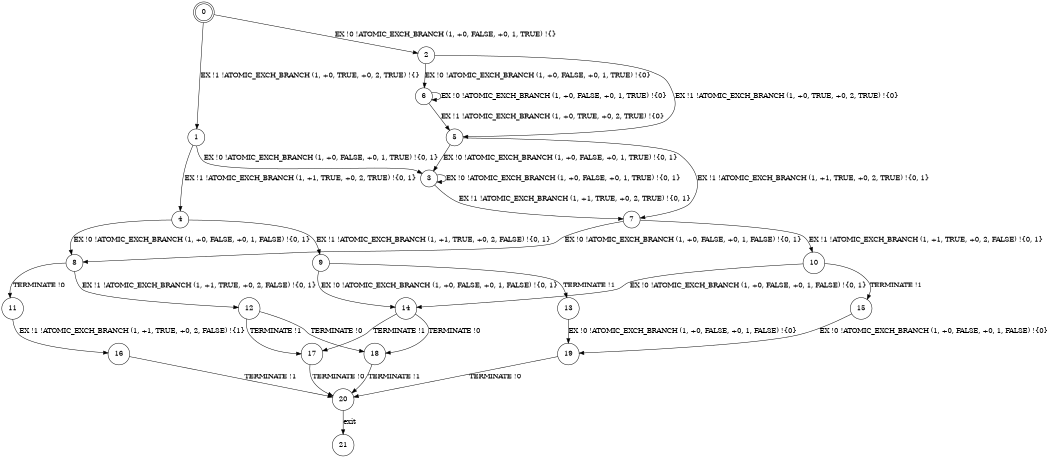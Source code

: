 digraph BCG {
size = "7, 10.5";
center = TRUE;
node [shape = circle];
0 [peripheries = 2];
0 -> 1 [label = "EX !1 !ATOMIC_EXCH_BRANCH (1, +0, TRUE, +0, 2, TRUE) !{}"];
0 -> 2 [label = "EX !0 !ATOMIC_EXCH_BRANCH (1, +0, FALSE, +0, 1, TRUE) !{}"];
1 -> 3 [label = "EX !0 !ATOMIC_EXCH_BRANCH (1, +0, FALSE, +0, 1, TRUE) !{0, 1}"];
1 -> 4 [label = "EX !1 !ATOMIC_EXCH_BRANCH (1, +1, TRUE, +0, 2, TRUE) !{0, 1}"];
2 -> 5 [label = "EX !1 !ATOMIC_EXCH_BRANCH (1, +0, TRUE, +0, 2, TRUE) !{0}"];
2 -> 6 [label = "EX !0 !ATOMIC_EXCH_BRANCH (1, +0, FALSE, +0, 1, TRUE) !{0}"];
3 -> 7 [label = "EX !1 !ATOMIC_EXCH_BRANCH (1, +1, TRUE, +0, 2, TRUE) !{0, 1}"];
3 -> 3 [label = "EX !0 !ATOMIC_EXCH_BRANCH (1, +0, FALSE, +0, 1, TRUE) !{0, 1}"];
4 -> 8 [label = "EX !0 !ATOMIC_EXCH_BRANCH (1, +0, FALSE, +0, 1, FALSE) !{0, 1}"];
4 -> 9 [label = "EX !1 !ATOMIC_EXCH_BRANCH (1, +1, TRUE, +0, 2, FALSE) !{0, 1}"];
5 -> 7 [label = "EX !1 !ATOMIC_EXCH_BRANCH (1, +1, TRUE, +0, 2, TRUE) !{0, 1}"];
5 -> 3 [label = "EX !0 !ATOMIC_EXCH_BRANCH (1, +0, FALSE, +0, 1, TRUE) !{0, 1}"];
6 -> 5 [label = "EX !1 !ATOMIC_EXCH_BRANCH (1, +0, TRUE, +0, 2, TRUE) !{0}"];
6 -> 6 [label = "EX !0 !ATOMIC_EXCH_BRANCH (1, +0, FALSE, +0, 1, TRUE) !{0}"];
7 -> 10 [label = "EX !1 !ATOMIC_EXCH_BRANCH (1, +1, TRUE, +0, 2, FALSE) !{0, 1}"];
7 -> 8 [label = "EX !0 !ATOMIC_EXCH_BRANCH (1, +0, FALSE, +0, 1, FALSE) !{0, 1}"];
8 -> 11 [label = "TERMINATE !0"];
8 -> 12 [label = "EX !1 !ATOMIC_EXCH_BRANCH (1, +1, TRUE, +0, 2, FALSE) !{0, 1}"];
9 -> 13 [label = "TERMINATE !1"];
9 -> 14 [label = "EX !0 !ATOMIC_EXCH_BRANCH (1, +0, FALSE, +0, 1, FALSE) !{0, 1}"];
10 -> 15 [label = "TERMINATE !1"];
10 -> 14 [label = "EX !0 !ATOMIC_EXCH_BRANCH (1, +0, FALSE, +0, 1, FALSE) !{0, 1}"];
11 -> 16 [label = "EX !1 !ATOMIC_EXCH_BRANCH (1, +1, TRUE, +0, 2, FALSE) !{1}"];
12 -> 17 [label = "TERMINATE !1"];
12 -> 18 [label = "TERMINATE !0"];
13 -> 19 [label = "EX !0 !ATOMIC_EXCH_BRANCH (1, +0, FALSE, +0, 1, FALSE) !{0}"];
14 -> 17 [label = "TERMINATE !1"];
14 -> 18 [label = "TERMINATE !0"];
15 -> 19 [label = "EX !0 !ATOMIC_EXCH_BRANCH (1, +0, FALSE, +0, 1, FALSE) !{0}"];
16 -> 20 [label = "TERMINATE !1"];
17 -> 20 [label = "TERMINATE !0"];
18 -> 20 [label = "TERMINATE !1"];
19 -> 20 [label = "TERMINATE !0"];
20 -> 21 [label = "exit"];
}

